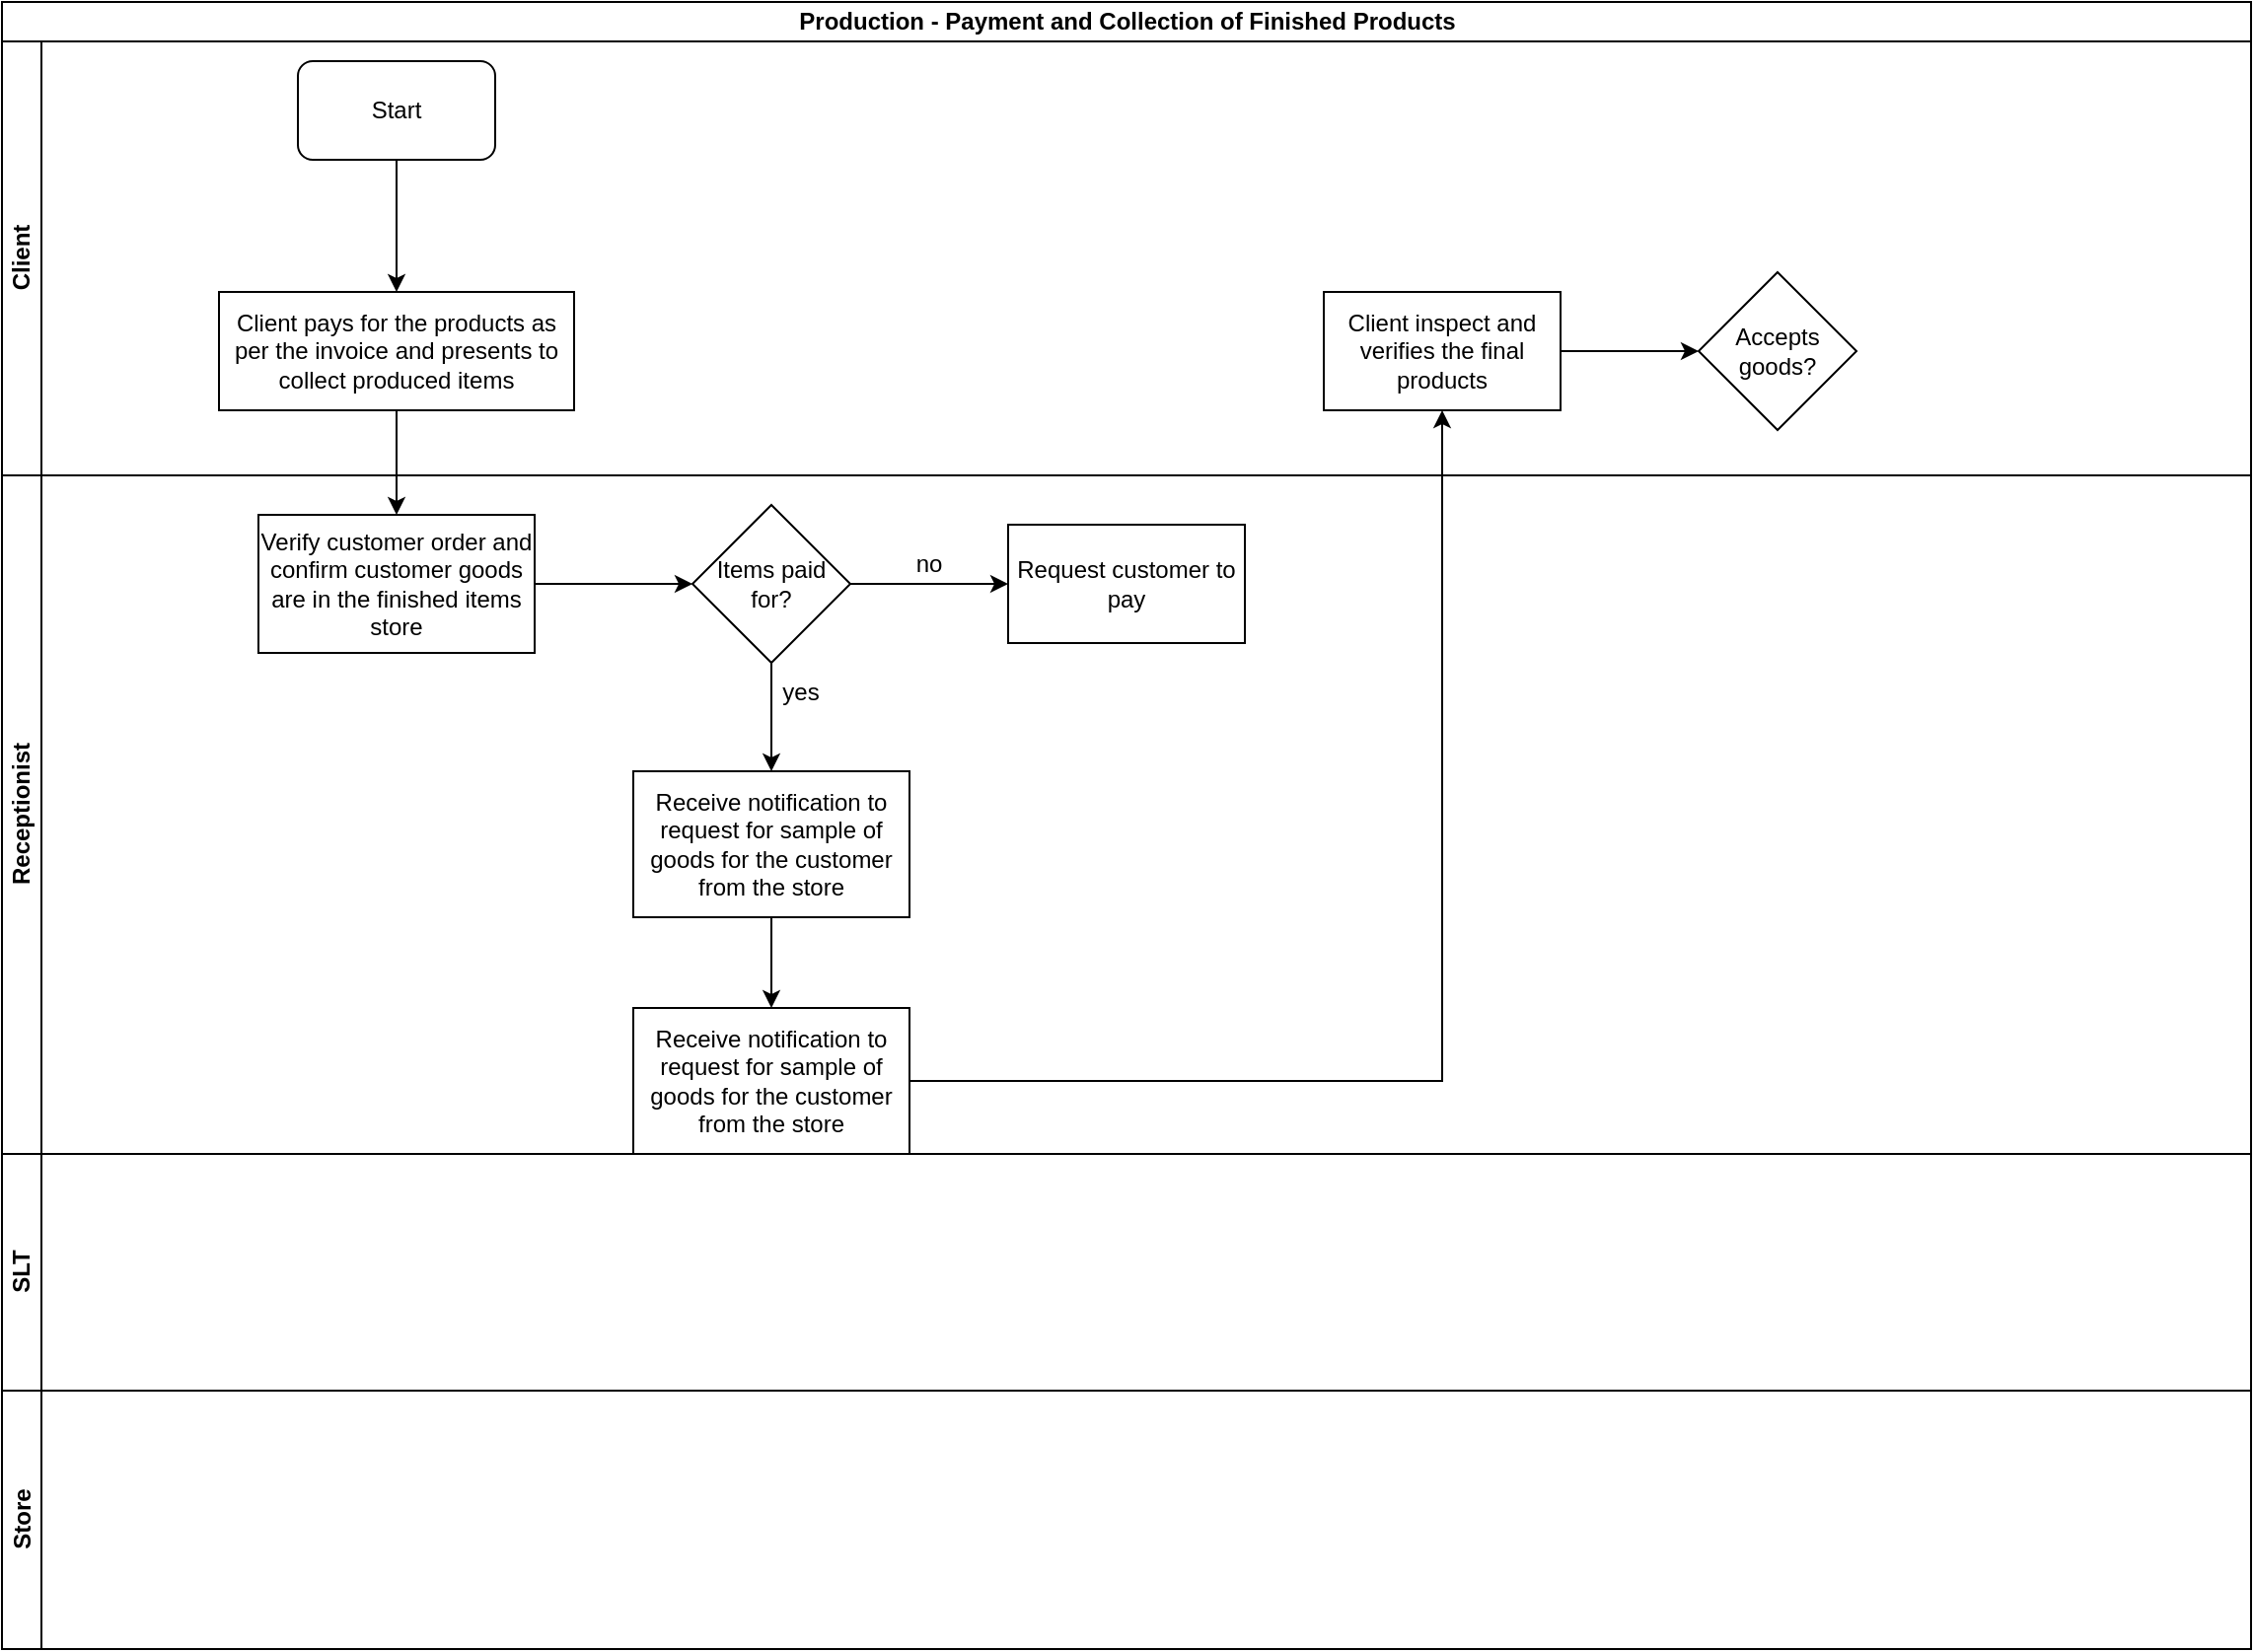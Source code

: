 <mxfile version="13.10.6" type="github">
  <diagram id="sDaHL3oUhYIQM5YOXVi2" name="Page-1">
    <mxGraphModel dx="1038" dy="547" grid="1" gridSize="10" guides="1" tooltips="1" connect="1" arrows="1" fold="1" page="1" pageScale="1" pageWidth="1169" pageHeight="827" math="0" shadow="0">
      <root>
        <mxCell id="0" />
        <mxCell id="1" parent="0" />
        <mxCell id="QtgEVoFr9BnThGwDQ1Jx-1" value="Production - Payment and Collection of Finished Products" style="swimlane;html=1;childLayout=stackLayout;resizeParent=1;resizeParentMax=0;horizontal=1;startSize=20;horizontalStack=0;" parent="1" vertex="1">
          <mxGeometry x="20" y="10" width="1140" height="835" as="geometry" />
        </mxCell>
        <mxCell id="QtgEVoFr9BnThGwDQ1Jx-2" value="Client" style="swimlane;html=1;startSize=20;horizontal=0;" parent="QtgEVoFr9BnThGwDQ1Jx-1" vertex="1">
          <mxGeometry y="20" width="1140" height="220" as="geometry" />
        </mxCell>
        <mxCell id="QtgEVoFr9BnThGwDQ1Jx-6" value="Start" style="rounded=1;whiteSpace=wrap;html=1;" parent="QtgEVoFr9BnThGwDQ1Jx-2" vertex="1">
          <mxGeometry x="150" y="10" width="100" height="50" as="geometry" />
        </mxCell>
        <mxCell id="QtgEVoFr9BnThGwDQ1Jx-9" value="Client pays for the products as per the invoice and presents to collect produced items" style="rounded=0;whiteSpace=wrap;html=1;" parent="QtgEVoFr9BnThGwDQ1Jx-2" vertex="1">
          <mxGeometry x="110" y="127" width="180" height="60" as="geometry" />
        </mxCell>
        <mxCell id="QtgEVoFr9BnThGwDQ1Jx-8" value="" style="edgeStyle=orthogonalEdgeStyle;rounded=0;orthogonalLoop=1;jettySize=auto;html=1;entryX=0.5;entryY=0;entryDx=0;entryDy=0;" parent="QtgEVoFr9BnThGwDQ1Jx-2" source="QtgEVoFr9BnThGwDQ1Jx-6" target="QtgEVoFr9BnThGwDQ1Jx-9" edge="1">
          <mxGeometry relative="1" as="geometry">
            <mxPoint x="200" y="135" as="targetPoint" />
          </mxGeometry>
        </mxCell>
        <mxCell id="QtgEVoFr9BnThGwDQ1Jx-3" value="Receptionist" style="swimlane;html=1;startSize=20;horizontal=0;" parent="QtgEVoFr9BnThGwDQ1Jx-1" vertex="1">
          <mxGeometry y="240" width="1140" height="344" as="geometry" />
        </mxCell>
        <mxCell id="QtgEVoFr9BnThGwDQ1Jx-10" value="Verify customer order and confirm customer goods are in the finished items store" style="whiteSpace=wrap;html=1;rounded=0;" parent="QtgEVoFr9BnThGwDQ1Jx-3" vertex="1">
          <mxGeometry x="130" y="20" width="140" height="70" as="geometry" />
        </mxCell>
        <mxCell id="qshhsQpP-9BkvkcFFcNP-2" value="Client inspect and verifies the final products" style="whiteSpace=wrap;html=1;rounded=0;" vertex="1" parent="QtgEVoFr9BnThGwDQ1Jx-3">
          <mxGeometry x="670" y="-93" width="120" height="60" as="geometry" />
        </mxCell>
        <mxCell id="qshhsQpP-9BkvkcFFcNP-4" value="Accepts goods?" style="rhombus;whiteSpace=wrap;html=1;rounded=0;" vertex="1" parent="QtgEVoFr9BnThGwDQ1Jx-3">
          <mxGeometry x="860" y="-103" width="80" height="80" as="geometry" />
        </mxCell>
        <mxCell id="qshhsQpP-9BkvkcFFcNP-5" value="" style="edgeStyle=orthogonalEdgeStyle;rounded=0;orthogonalLoop=1;jettySize=auto;html=1;" edge="1" parent="QtgEVoFr9BnThGwDQ1Jx-3" source="qshhsQpP-9BkvkcFFcNP-2" target="qshhsQpP-9BkvkcFFcNP-4">
          <mxGeometry relative="1" as="geometry" />
        </mxCell>
        <mxCell id="QtgEVoFr9BnThGwDQ1Jx-14" value="Request customer to pay" style="whiteSpace=wrap;html=1;rounded=0;" parent="QtgEVoFr9BnThGwDQ1Jx-3" vertex="1">
          <mxGeometry x="510" y="25" width="120" height="60" as="geometry" />
        </mxCell>
        <mxCell id="QtgEVoFr9BnThGwDQ1Jx-16" value="no" style="text;html=1;strokeColor=none;fillColor=none;align=center;verticalAlign=middle;whiteSpace=wrap;rounded=0;" parent="QtgEVoFr9BnThGwDQ1Jx-3" vertex="1">
          <mxGeometry x="450" y="35" width="40" height="20" as="geometry" />
        </mxCell>
        <mxCell id="qshhsQpP-9BkvkcFFcNP-1" value="yes" style="text;html=1;strokeColor=none;fillColor=none;align=center;verticalAlign=middle;whiteSpace=wrap;rounded=0;" vertex="1" parent="QtgEVoFr9BnThGwDQ1Jx-3">
          <mxGeometry x="385" y="100" width="40" height="20" as="geometry" />
        </mxCell>
        <mxCell id="QtgEVoFr9BnThGwDQ1Jx-17" value="Receive notification to request for sample of goods for the customer from the store" style="whiteSpace=wrap;html=1;rounded=0;" parent="QtgEVoFr9BnThGwDQ1Jx-3" vertex="1">
          <mxGeometry x="320" y="150" width="140" height="74" as="geometry" />
        </mxCell>
        <mxCell id="QtgEVoFr9BnThGwDQ1Jx-20" value="Receive notification to request for sample of goods for the customer from the store" style="whiteSpace=wrap;html=1;rounded=0;" parent="QtgEVoFr9BnThGwDQ1Jx-3" vertex="1">
          <mxGeometry x="320" y="270" width="140" height="74" as="geometry" />
        </mxCell>
        <mxCell id="QtgEVoFr9BnThGwDQ1Jx-22" value="" style="edgeStyle=orthogonalEdgeStyle;rounded=0;orthogonalLoop=1;jettySize=auto;html=1;entryX=0.5;entryY=0;entryDx=0;entryDy=0;" parent="QtgEVoFr9BnThGwDQ1Jx-3" source="QtgEVoFr9BnThGwDQ1Jx-17" target="QtgEVoFr9BnThGwDQ1Jx-20" edge="1">
          <mxGeometry relative="1" as="geometry">
            <mxPoint x="390" y="311" as="targetPoint" />
          </mxGeometry>
        </mxCell>
        <mxCell id="qshhsQpP-9BkvkcFFcNP-3" value="" style="edgeStyle=orthogonalEdgeStyle;rounded=0;orthogonalLoop=1;jettySize=auto;html=1;" edge="1" parent="QtgEVoFr9BnThGwDQ1Jx-3" source="QtgEVoFr9BnThGwDQ1Jx-20" target="qshhsQpP-9BkvkcFFcNP-2">
          <mxGeometry relative="1" as="geometry" />
        </mxCell>
        <mxCell id="QtgEVoFr9BnThGwDQ1Jx-15" value="" style="edgeStyle=orthogonalEdgeStyle;rounded=0;orthogonalLoop=1;jettySize=auto;html=1;" parent="QtgEVoFr9BnThGwDQ1Jx-3" source="QtgEVoFr9BnThGwDQ1Jx-12" target="QtgEVoFr9BnThGwDQ1Jx-14" edge="1">
          <mxGeometry relative="1" as="geometry" />
        </mxCell>
        <mxCell id="QtgEVoFr9BnThGwDQ1Jx-18" value="" style="edgeStyle=orthogonalEdgeStyle;rounded=0;orthogonalLoop=1;jettySize=auto;html=1;" parent="QtgEVoFr9BnThGwDQ1Jx-3" source="QtgEVoFr9BnThGwDQ1Jx-12" target="QtgEVoFr9BnThGwDQ1Jx-17" edge="1">
          <mxGeometry relative="1" as="geometry" />
        </mxCell>
        <mxCell id="QtgEVoFr9BnThGwDQ1Jx-12" value="Items paid for?" style="rhombus;whiteSpace=wrap;html=1;rounded=0;" parent="QtgEVoFr9BnThGwDQ1Jx-3" vertex="1">
          <mxGeometry x="350" y="15" width="80" height="80" as="geometry" />
        </mxCell>
        <mxCell id="QtgEVoFr9BnThGwDQ1Jx-13" value="" style="edgeStyle=orthogonalEdgeStyle;rounded=0;orthogonalLoop=1;jettySize=auto;html=1;" parent="QtgEVoFr9BnThGwDQ1Jx-3" source="QtgEVoFr9BnThGwDQ1Jx-10" target="QtgEVoFr9BnThGwDQ1Jx-12" edge="1">
          <mxGeometry relative="1" as="geometry" />
        </mxCell>
        <mxCell id="QtgEVoFr9BnThGwDQ1Jx-4" value="SLT" style="swimlane;html=1;startSize=20;horizontal=0;" parent="QtgEVoFr9BnThGwDQ1Jx-1" vertex="1">
          <mxGeometry y="584" width="1140" height="120" as="geometry" />
        </mxCell>
        <mxCell id="QtgEVoFr9BnThGwDQ1Jx-11" value="" style="edgeStyle=orthogonalEdgeStyle;rounded=0;orthogonalLoop=1;jettySize=auto;html=1;" parent="QtgEVoFr9BnThGwDQ1Jx-1" source="QtgEVoFr9BnThGwDQ1Jx-9" target="QtgEVoFr9BnThGwDQ1Jx-10" edge="1">
          <mxGeometry relative="1" as="geometry" />
        </mxCell>
        <mxCell id="QtgEVoFr9BnThGwDQ1Jx-19" value="Store" style="swimlane;html=1;startSize=20;horizontal=0;" parent="QtgEVoFr9BnThGwDQ1Jx-1" vertex="1">
          <mxGeometry y="704" width="1140" height="131" as="geometry" />
        </mxCell>
      </root>
    </mxGraphModel>
  </diagram>
</mxfile>
